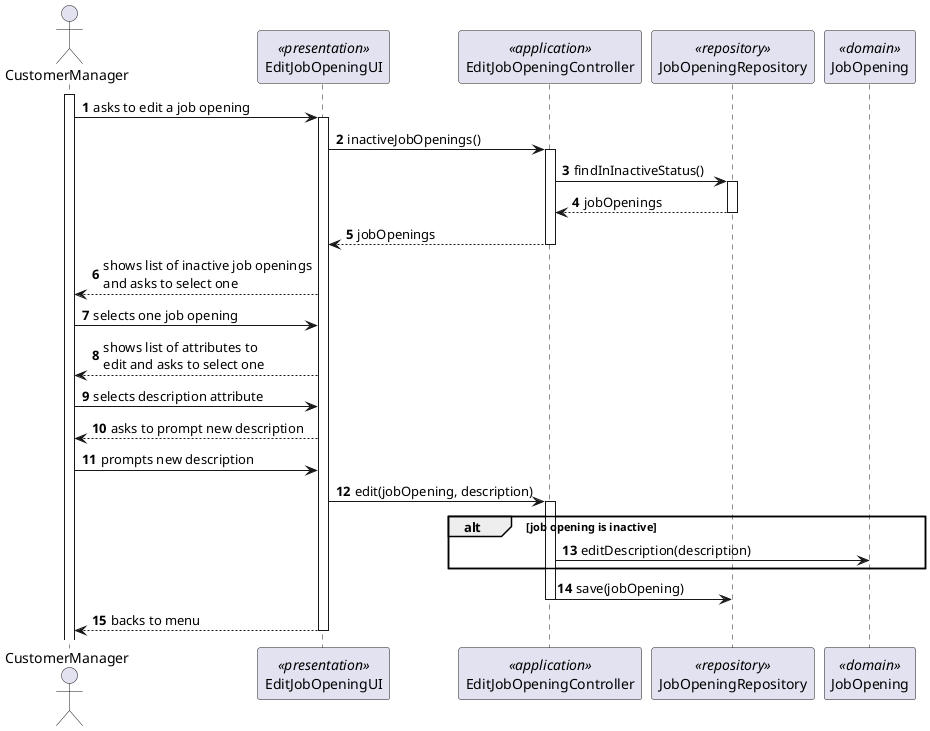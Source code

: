 @startuml
'https://plantuml.com/sequence-diagram

autonumber

actor CustomerManager
participant EditJobOpeningUI <<presentation>>
participant EditJobOpeningController <<application>>
participant JobOpeningRepository <<repository>>
participant JobOpening <<domain>>

activate CustomerManager
CustomerManager -> EditJobOpeningUI : asks to edit a job opening
activate EditJobOpeningUI
EditJobOpeningUI -> EditJobOpeningController : inactiveJobOpenings()
activate EditJobOpeningController
EditJobOpeningController -> JobOpeningRepository : findInInactiveStatus()
activate JobOpeningRepository
JobOpeningRepository --> EditJobOpeningController : jobOpenings
deactivate JobOpeningRepository
EditJobOpeningController --> EditJobOpeningUI : jobOpenings
deactivate EditJobOpeningController
EditJobOpeningUI --> CustomerManager : shows list of inactive job openings\nand asks to select one
CustomerManager -> EditJobOpeningUI : selects one job opening
EditJobOpeningUI --> CustomerManager : shows list of attributes to\nedit and asks to select one
CustomerManager -> EditJobOpeningUI : selects description attribute
EditJobOpeningUI --> CustomerManager : asks to prompt new description
CustomerManager -> EditJobOpeningUI : prompts new description
EditJobOpeningUI -> EditJobOpeningController : edit(jobOpening, description)
activate EditJobOpeningController
alt job opening is inactive
EditJobOpeningController -> JobOpening : editDescription(description)
end alt
EditJobOpeningController -> JobOpeningRepository : save(jobOpening)
deactivate EditJobOpeningController
EditJobOpeningUI --> CustomerManager : backs to menu
deactivate EditJobOpeningUI
@enduml